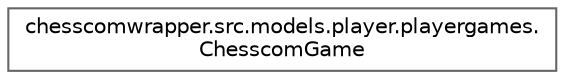 digraph "Graphical Class Hierarchy"
{
 // LATEX_PDF_SIZE
  bgcolor="transparent";
  edge [fontname=Helvetica,fontsize=10,labelfontname=Helvetica,labelfontsize=10];
  node [fontname=Helvetica,fontsize=10,shape=box,height=0.2,width=0.4];
  rankdir="LR";
  Node0 [label="chesscomwrapper.src.models.player.playergames.\lChesscomGame",height=0.2,width=0.4,color="grey40", fillcolor="white", style="filled",URL="$classchesscomwrapper_1_1src_1_1models_1_1player_1_1playergames_1_1_chesscom_game.html",tooltip="Represents a chess.com game."];
}
